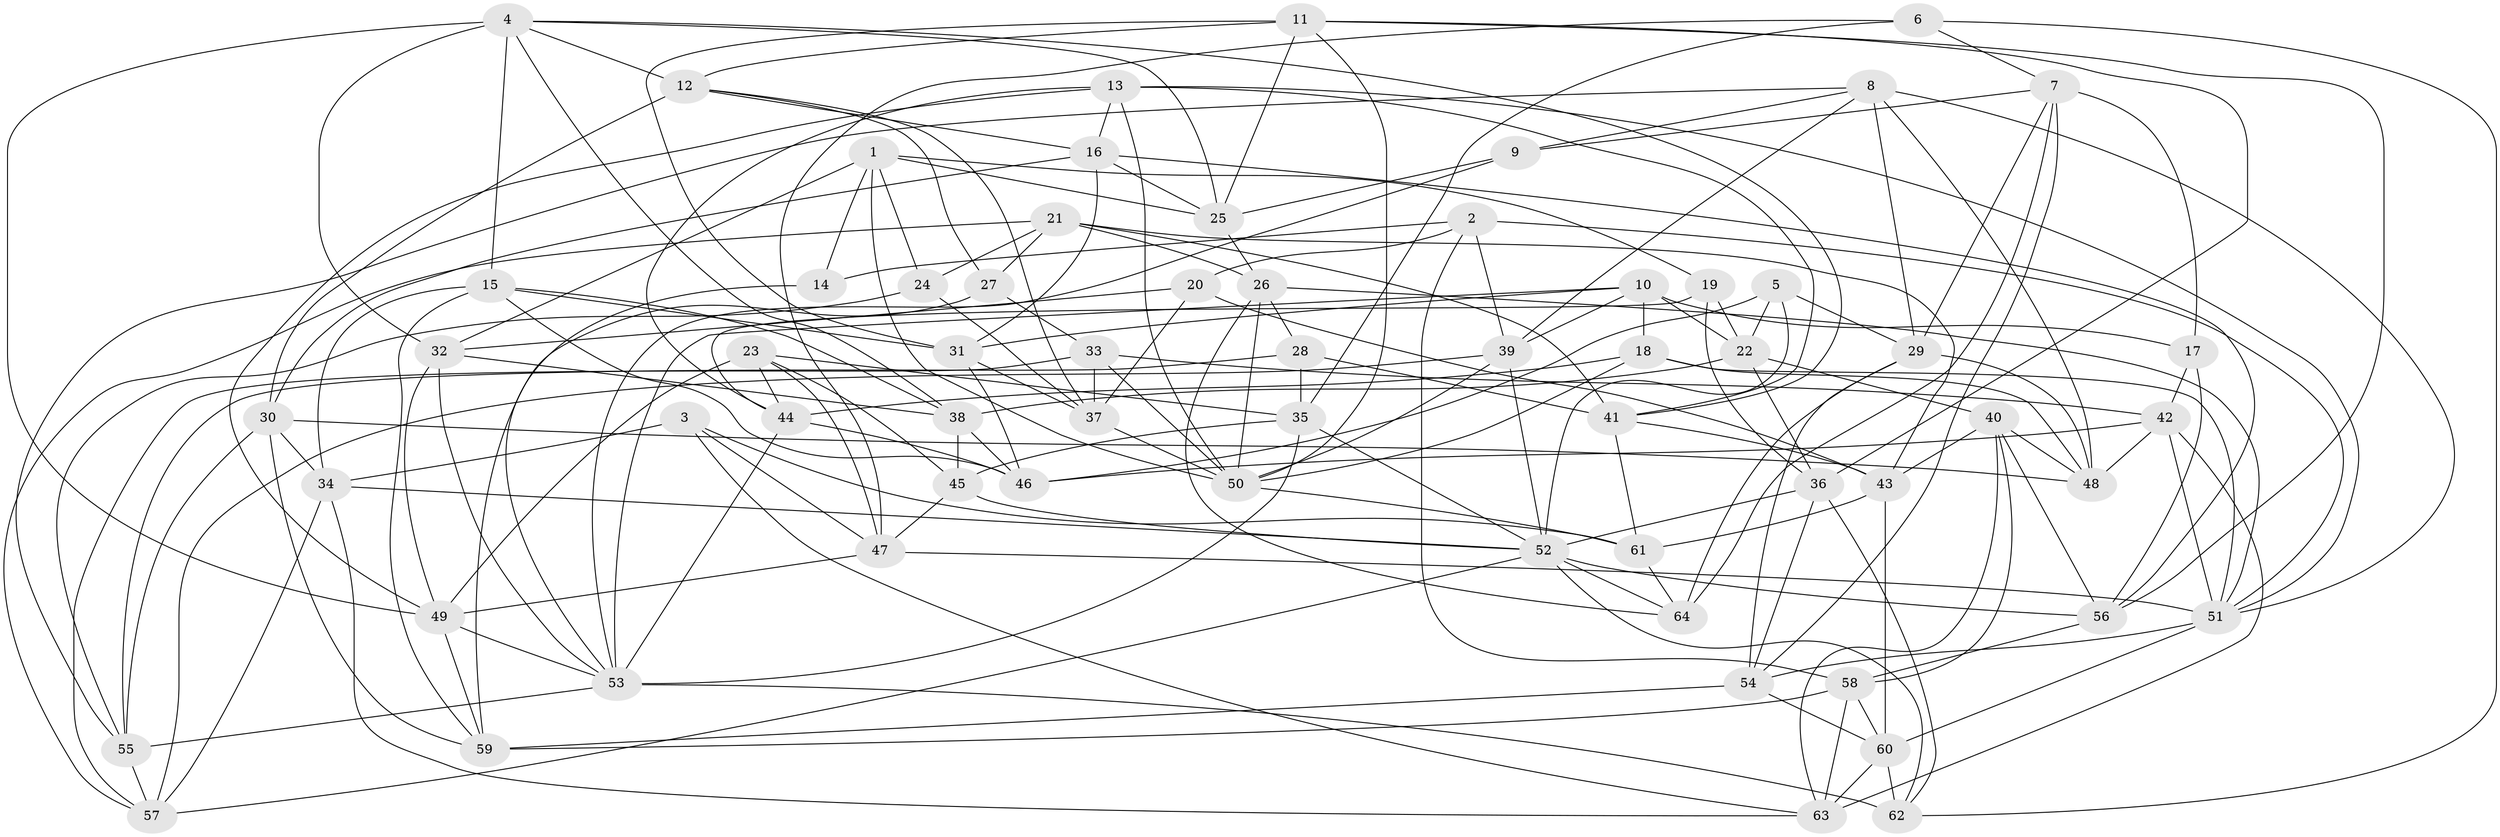 // original degree distribution, {4: 1.0}
// Generated by graph-tools (version 1.1) at 2025/27/03/09/25 03:27:00]
// undirected, 64 vertices, 184 edges
graph export_dot {
graph [start="1"]
  node [color=gray90,style=filled];
  1;
  2;
  3;
  4;
  5;
  6;
  7;
  8;
  9;
  10;
  11;
  12;
  13;
  14;
  15;
  16;
  17;
  18;
  19;
  20;
  21;
  22;
  23;
  24;
  25;
  26;
  27;
  28;
  29;
  30;
  31;
  32;
  33;
  34;
  35;
  36;
  37;
  38;
  39;
  40;
  41;
  42;
  43;
  44;
  45;
  46;
  47;
  48;
  49;
  50;
  51;
  52;
  53;
  54;
  55;
  56;
  57;
  58;
  59;
  60;
  61;
  62;
  63;
  64;
  1 -- 14 [weight=1.0];
  1 -- 19 [weight=1.0];
  1 -- 24 [weight=1.0];
  1 -- 25 [weight=1.0];
  1 -- 32 [weight=1.0];
  1 -- 50 [weight=1.0];
  2 -- 14 [weight=2.0];
  2 -- 20 [weight=1.0];
  2 -- 39 [weight=1.0];
  2 -- 51 [weight=1.0];
  2 -- 58 [weight=1.0];
  3 -- 34 [weight=1.0];
  3 -- 47 [weight=1.0];
  3 -- 61 [weight=1.0];
  3 -- 63 [weight=1.0];
  4 -- 12 [weight=1.0];
  4 -- 15 [weight=1.0];
  4 -- 25 [weight=1.0];
  4 -- 32 [weight=1.0];
  4 -- 38 [weight=1.0];
  4 -- 41 [weight=1.0];
  4 -- 49 [weight=2.0];
  5 -- 22 [weight=1.0];
  5 -- 29 [weight=1.0];
  5 -- 46 [weight=1.0];
  5 -- 52 [weight=1.0];
  6 -- 7 [weight=1.0];
  6 -- 35 [weight=1.0];
  6 -- 47 [weight=1.0];
  6 -- 62 [weight=1.0];
  7 -- 9 [weight=1.0];
  7 -- 17 [weight=1.0];
  7 -- 29 [weight=1.0];
  7 -- 54 [weight=1.0];
  7 -- 64 [weight=1.0];
  8 -- 9 [weight=1.0];
  8 -- 29 [weight=1.0];
  8 -- 39 [weight=1.0];
  8 -- 48 [weight=1.0];
  8 -- 51 [weight=1.0];
  8 -- 55 [weight=1.0];
  9 -- 25 [weight=1.0];
  9 -- 53 [weight=1.0];
  10 -- 17 [weight=1.0];
  10 -- 18 [weight=1.0];
  10 -- 22 [weight=1.0];
  10 -- 31 [weight=1.0];
  10 -- 39 [weight=1.0];
  10 -- 53 [weight=1.0];
  11 -- 12 [weight=1.0];
  11 -- 25 [weight=1.0];
  11 -- 31 [weight=1.0];
  11 -- 36 [weight=1.0];
  11 -- 50 [weight=1.0];
  11 -- 56 [weight=1.0];
  12 -- 16 [weight=1.0];
  12 -- 27 [weight=1.0];
  12 -- 30 [weight=1.0];
  12 -- 37 [weight=1.0];
  13 -- 16 [weight=1.0];
  13 -- 41 [weight=1.0];
  13 -- 44 [weight=1.0];
  13 -- 49 [weight=1.0];
  13 -- 50 [weight=1.0];
  13 -- 51 [weight=1.0];
  14 -- 53 [weight=1.0];
  15 -- 31 [weight=1.0];
  15 -- 34 [weight=1.0];
  15 -- 38 [weight=1.0];
  15 -- 46 [weight=1.0];
  15 -- 59 [weight=1.0];
  16 -- 25 [weight=1.0];
  16 -- 30 [weight=1.0];
  16 -- 31 [weight=1.0];
  16 -- 56 [weight=1.0];
  17 -- 42 [weight=1.0];
  17 -- 56 [weight=1.0];
  18 -- 44 [weight=1.0];
  18 -- 48 [weight=1.0];
  18 -- 50 [weight=1.0];
  18 -- 51 [weight=2.0];
  19 -- 22 [weight=1.0];
  19 -- 36 [weight=1.0];
  19 -- 44 [weight=1.0];
  20 -- 32 [weight=1.0];
  20 -- 37 [weight=1.0];
  20 -- 43 [weight=1.0];
  21 -- 24 [weight=1.0];
  21 -- 26 [weight=1.0];
  21 -- 27 [weight=1.0];
  21 -- 41 [weight=1.0];
  21 -- 43 [weight=1.0];
  21 -- 57 [weight=1.0];
  22 -- 36 [weight=1.0];
  22 -- 38 [weight=1.0];
  22 -- 40 [weight=1.0];
  23 -- 35 [weight=1.0];
  23 -- 44 [weight=1.0];
  23 -- 45 [weight=2.0];
  23 -- 47 [weight=1.0];
  23 -- 49 [weight=1.0];
  24 -- 37 [weight=1.0];
  24 -- 55 [weight=1.0];
  25 -- 26 [weight=1.0];
  26 -- 28 [weight=1.0];
  26 -- 50 [weight=1.0];
  26 -- 51 [weight=1.0];
  26 -- 64 [weight=1.0];
  27 -- 33 [weight=1.0];
  27 -- 59 [weight=1.0];
  28 -- 35 [weight=1.0];
  28 -- 41 [weight=1.0];
  28 -- 55 [weight=1.0];
  29 -- 48 [weight=1.0];
  29 -- 54 [weight=1.0];
  29 -- 64 [weight=1.0];
  30 -- 34 [weight=1.0];
  30 -- 48 [weight=1.0];
  30 -- 55 [weight=1.0];
  30 -- 59 [weight=1.0];
  31 -- 37 [weight=1.0];
  31 -- 46 [weight=1.0];
  32 -- 38 [weight=1.0];
  32 -- 49 [weight=1.0];
  32 -- 53 [weight=1.0];
  33 -- 37 [weight=1.0];
  33 -- 42 [weight=1.0];
  33 -- 50 [weight=2.0];
  33 -- 57 [weight=1.0];
  34 -- 52 [weight=1.0];
  34 -- 57 [weight=1.0];
  34 -- 63 [weight=1.0];
  35 -- 45 [weight=1.0];
  35 -- 52 [weight=1.0];
  35 -- 53 [weight=1.0];
  36 -- 52 [weight=1.0];
  36 -- 54 [weight=1.0];
  36 -- 62 [weight=1.0];
  37 -- 50 [weight=1.0];
  38 -- 45 [weight=1.0];
  38 -- 46 [weight=1.0];
  39 -- 50 [weight=1.0];
  39 -- 52 [weight=1.0];
  39 -- 57 [weight=1.0];
  40 -- 43 [weight=1.0];
  40 -- 48 [weight=1.0];
  40 -- 56 [weight=1.0];
  40 -- 58 [weight=1.0];
  40 -- 63 [weight=1.0];
  41 -- 43 [weight=1.0];
  41 -- 61 [weight=1.0];
  42 -- 46 [weight=1.0];
  42 -- 48 [weight=1.0];
  42 -- 51 [weight=1.0];
  42 -- 63 [weight=1.0];
  43 -- 60 [weight=1.0];
  43 -- 61 [weight=1.0];
  44 -- 46 [weight=1.0];
  44 -- 53 [weight=1.0];
  45 -- 47 [weight=1.0];
  45 -- 52 [weight=1.0];
  47 -- 49 [weight=1.0];
  47 -- 51 [weight=1.0];
  49 -- 53 [weight=1.0];
  49 -- 59 [weight=1.0];
  50 -- 61 [weight=1.0];
  51 -- 54 [weight=1.0];
  51 -- 60 [weight=1.0];
  52 -- 56 [weight=1.0];
  52 -- 57 [weight=1.0];
  52 -- 62 [weight=1.0];
  52 -- 64 [weight=1.0];
  53 -- 55 [weight=1.0];
  53 -- 62 [weight=2.0];
  54 -- 59 [weight=1.0];
  54 -- 60 [weight=1.0];
  55 -- 57 [weight=1.0];
  56 -- 58 [weight=1.0];
  58 -- 59 [weight=1.0];
  58 -- 60 [weight=1.0];
  58 -- 63 [weight=1.0];
  60 -- 62 [weight=1.0];
  60 -- 63 [weight=1.0];
  61 -- 64 [weight=2.0];
}
